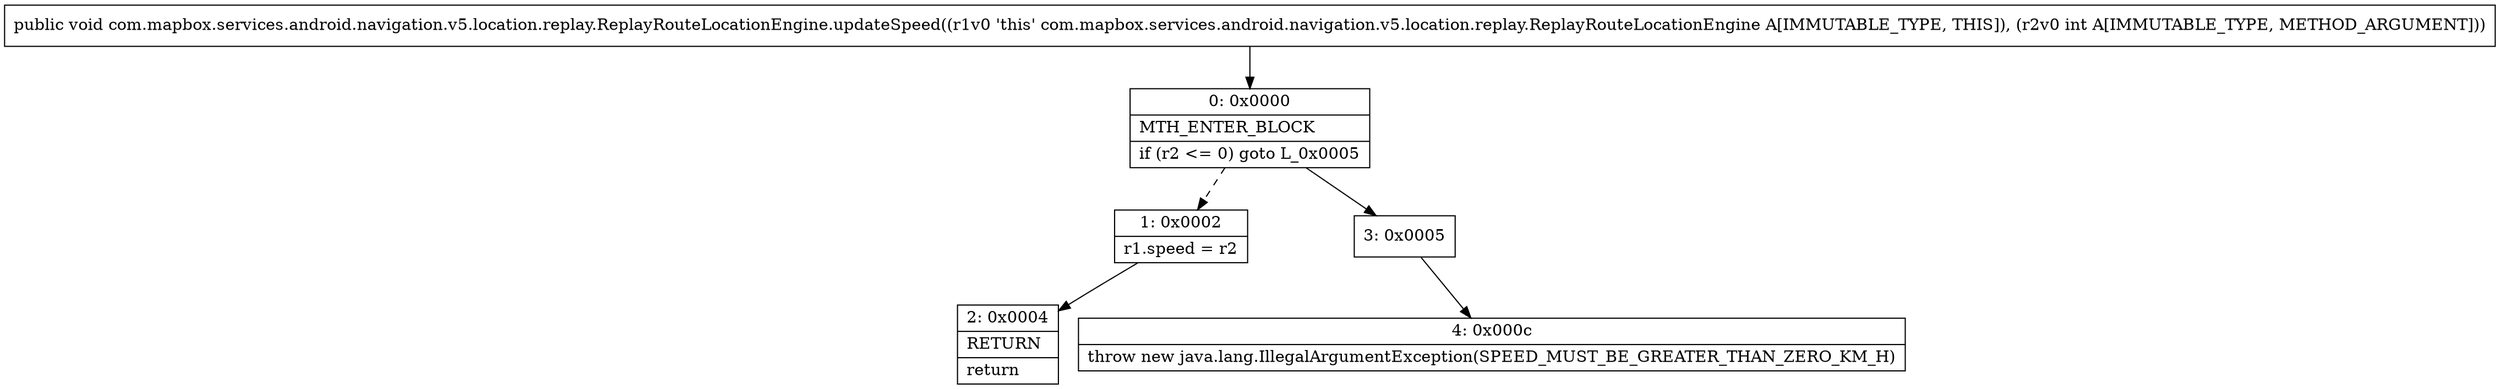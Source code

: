 digraph "CFG forcom.mapbox.services.android.navigation.v5.location.replay.ReplayRouteLocationEngine.updateSpeed(I)V" {
Node_0 [shape=record,label="{0\:\ 0x0000|MTH_ENTER_BLOCK\l|if (r2 \<= 0) goto L_0x0005\l}"];
Node_1 [shape=record,label="{1\:\ 0x0002|r1.speed = r2\l}"];
Node_2 [shape=record,label="{2\:\ 0x0004|RETURN\l|return\l}"];
Node_3 [shape=record,label="{3\:\ 0x0005}"];
Node_4 [shape=record,label="{4\:\ 0x000c|throw new java.lang.IllegalArgumentException(SPEED_MUST_BE_GREATER_THAN_ZERO_KM_H)\l}"];
MethodNode[shape=record,label="{public void com.mapbox.services.android.navigation.v5.location.replay.ReplayRouteLocationEngine.updateSpeed((r1v0 'this' com.mapbox.services.android.navigation.v5.location.replay.ReplayRouteLocationEngine A[IMMUTABLE_TYPE, THIS]), (r2v0 int A[IMMUTABLE_TYPE, METHOD_ARGUMENT])) }"];
MethodNode -> Node_0;
Node_0 -> Node_1[style=dashed];
Node_0 -> Node_3;
Node_1 -> Node_2;
Node_3 -> Node_4;
}

